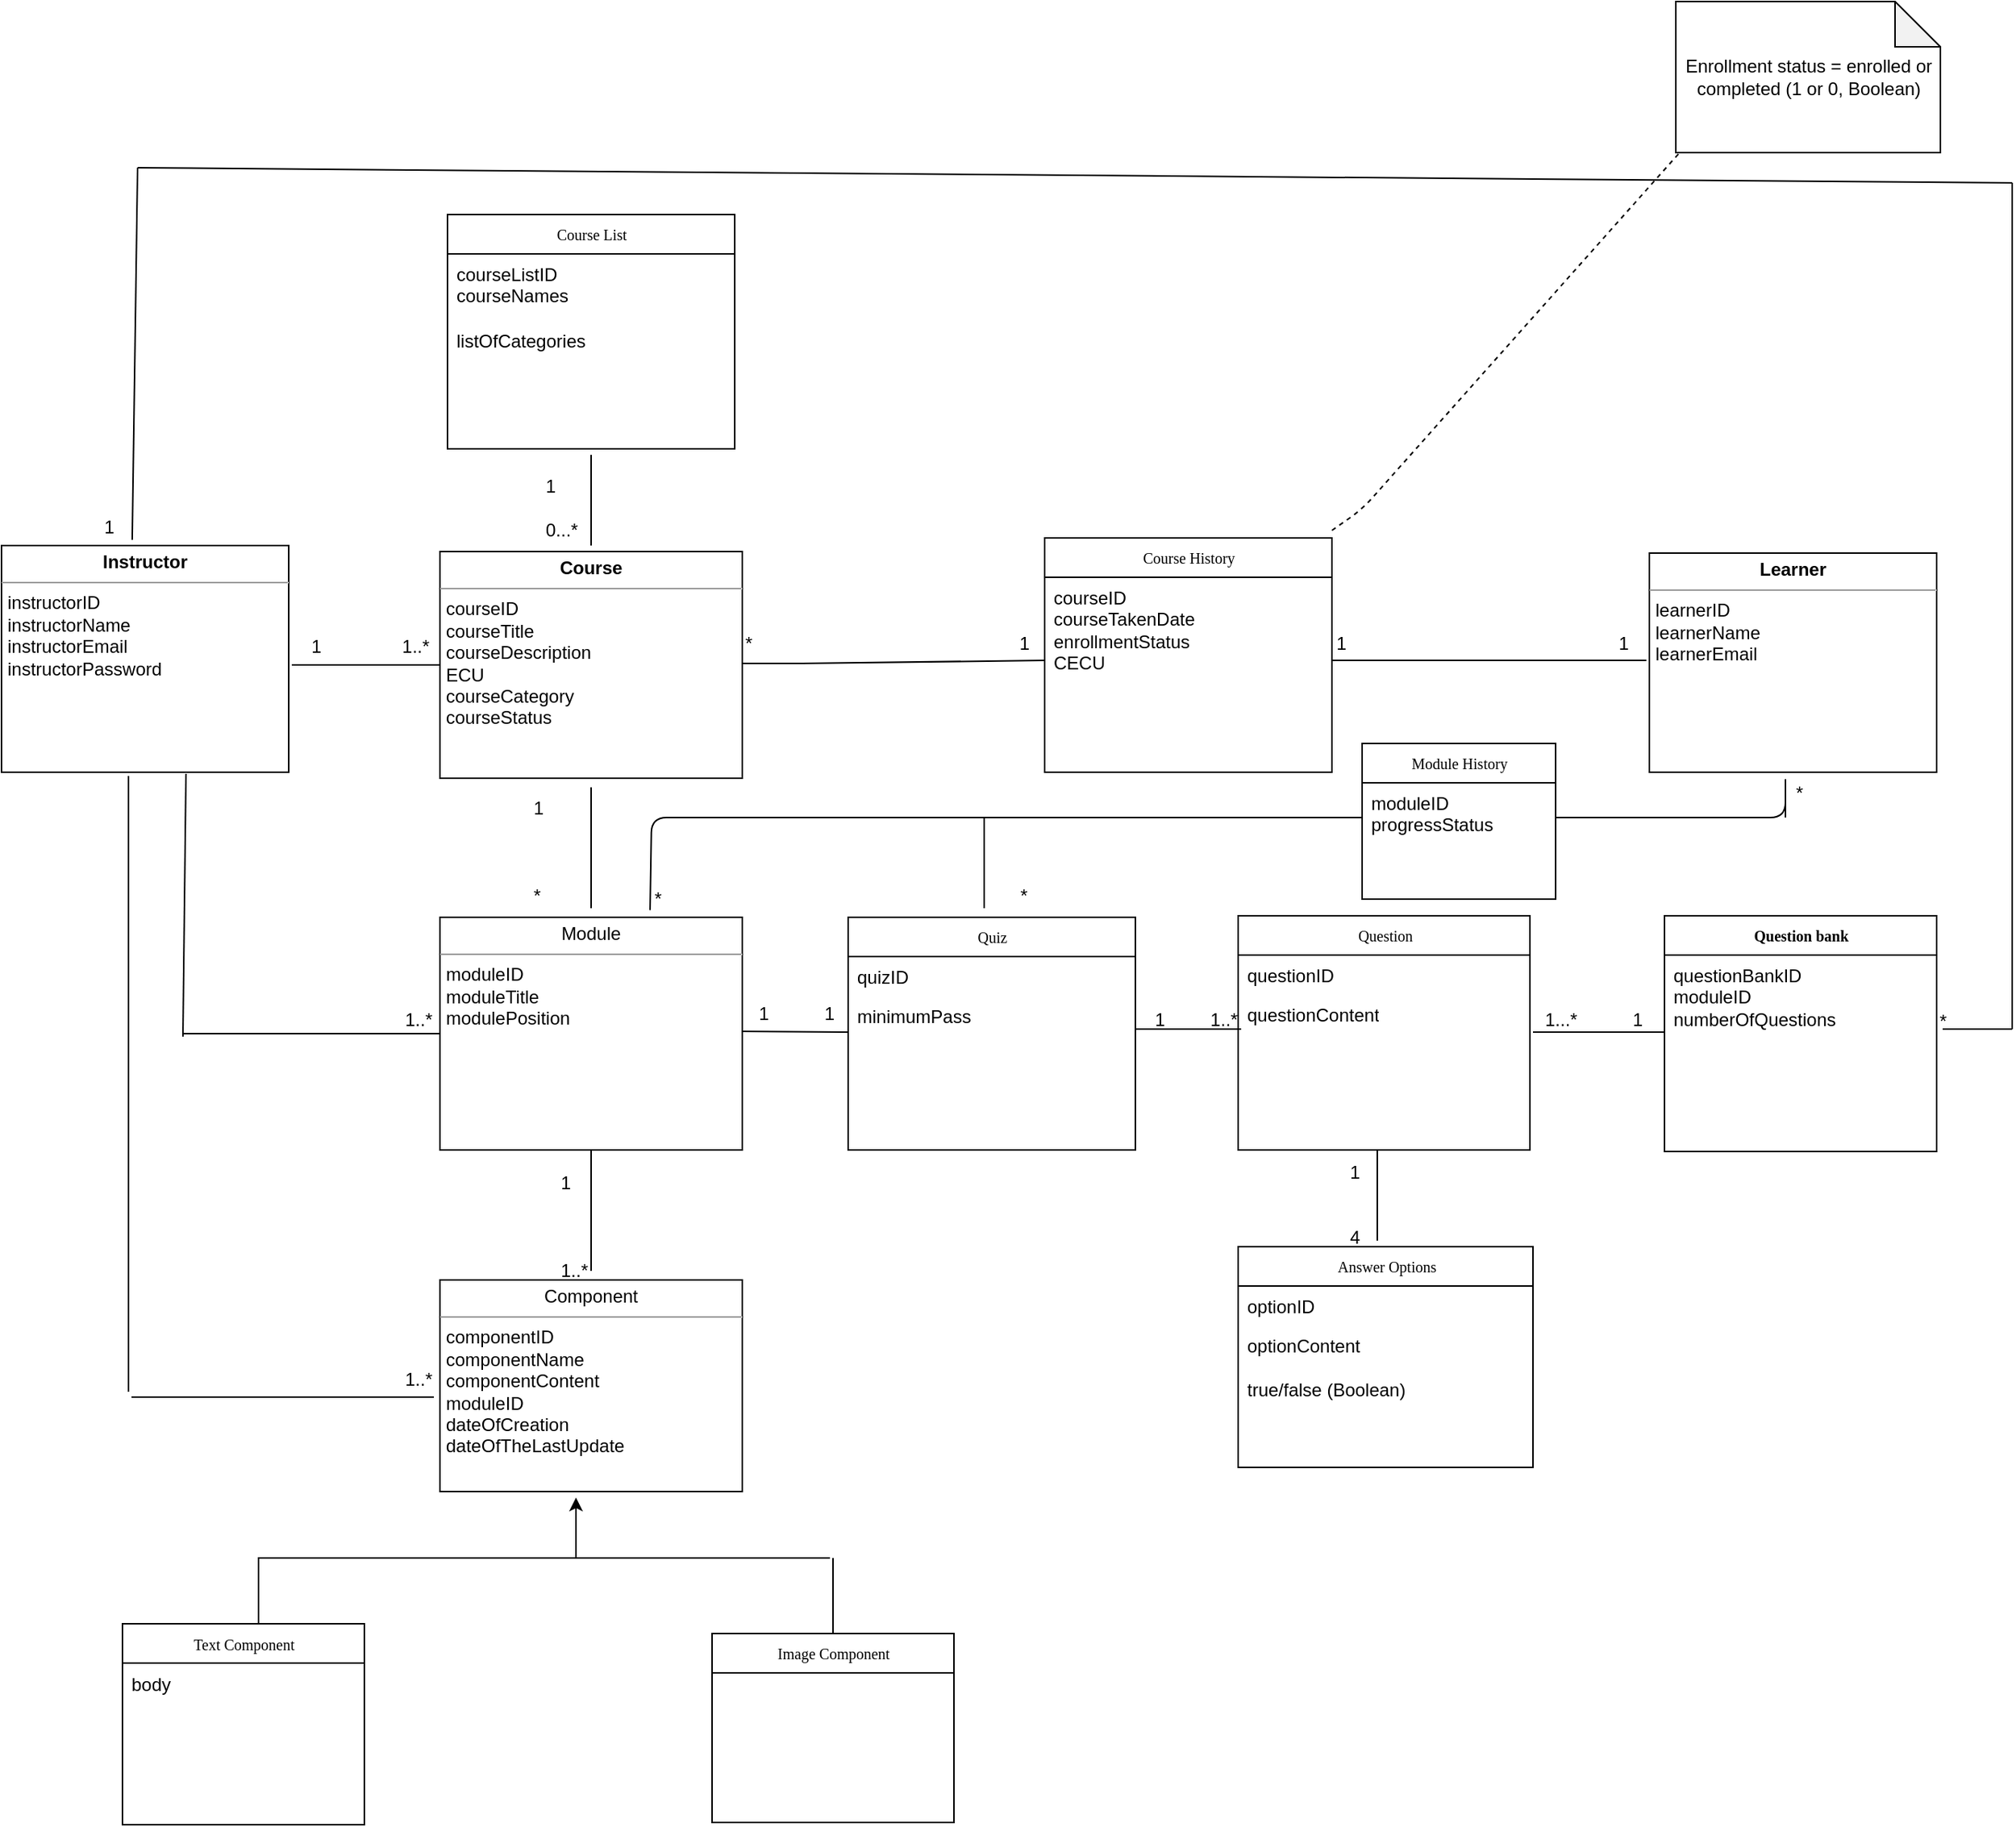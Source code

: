 <mxfile version="10.5.3" type="github"><diagram name="Page-1" id="c4acf3e9-155e-7222-9cf6-157b1a14988f"><mxGraphModel dx="2724" dy="2099" grid="1" gridSize="10" guides="1" tooltips="1" connect="1" arrows="0" fold="1" page="1" pageScale="1" pageWidth="850" pageHeight="1100" background="#ffffff" math="0" shadow="0"><root><mxCell id="0"/><mxCell id="1" parent="0"/><mxCell id="17acba5748e5396b-44" value="Answer Options" style="swimlane;html=1;fontStyle=0;childLayout=stackLayout;horizontal=1;startSize=26;fillColor=none;horizontalStack=0;resizeParent=1;resizeLast=0;collapsible=1;marginBottom=0;swimlaneFillColor=#ffffff;rounded=0;shadow=0;comic=0;labelBackgroundColor=none;strokeColor=#000000;strokeWidth=1;fontFamily=Verdana;fontSize=10;fontColor=#000000;align=center;" parent="1" vertex="1"><mxGeometry x="428" y="544" width="195" height="146" as="geometry"/></mxCell><mxCell id="17acba5748e5396b-45" value="optionID" style="text;html=1;strokeColor=none;fillColor=none;align=left;verticalAlign=top;spacingLeft=4;spacingRight=4;whiteSpace=wrap;overflow=hidden;rotatable=0;points=[[0,0.5],[1,0.5]];portConstraint=eastwest;" parent="17acba5748e5396b-44" vertex="1"><mxGeometry y="26" width="195" height="26" as="geometry"/></mxCell><mxCell id="17acba5748e5396b-47" value="optionContent&lt;br&gt;&lt;br&gt;true/false (Boolean)&lt;br&gt;" style="text;html=1;strokeColor=none;fillColor=none;align=left;verticalAlign=top;spacingLeft=4;spacingRight=4;whiteSpace=wrap;overflow=hidden;rotatable=0;points=[[0,0.5],[1,0.5]];portConstraint=eastwest;" parent="17acba5748e5396b-44" vertex="1"><mxGeometry y="52" width="195" height="48" as="geometry"/></mxCell><mxCell id="5d2195bd80daf111-1" value="Question" style="swimlane;html=1;fontStyle=0;childLayout=stackLayout;horizontal=1;startSize=26;fillColor=none;horizontalStack=0;resizeParent=1;resizeLast=0;collapsible=1;marginBottom=0;swimlaneFillColor=#ffffff;rounded=0;shadow=0;comic=0;labelBackgroundColor=none;strokeColor=#000000;strokeWidth=1;fontFamily=Verdana;fontSize=10;fontColor=#000000;align=center;" parent="1" vertex="1"><mxGeometry x="428" y="325" width="193" height="155" as="geometry"/></mxCell><mxCell id="5d2195bd80daf111-2" value="questionID" style="text;html=1;strokeColor=none;fillColor=none;align=left;verticalAlign=top;spacingLeft=4;spacingRight=4;whiteSpace=wrap;overflow=hidden;rotatable=0;points=[[0,0.5],[1,0.5]];portConstraint=eastwest;" parent="5d2195bd80daf111-1" vertex="1"><mxGeometry y="26" width="193" height="26" as="geometry"/></mxCell><mxCell id="5d2195bd80daf111-3" value="questionContent" style="text;html=1;strokeColor=none;fillColor=none;align=left;verticalAlign=top;spacingLeft=4;spacingRight=4;whiteSpace=wrap;overflow=hidden;rotatable=0;points=[[0,0.5],[1,0.5]];portConstraint=eastwest;" parent="5d2195bd80daf111-1" vertex="1"><mxGeometry y="52" width="193" height="26" as="geometry"/></mxCell><mxCell id="5d2195bd80daf111-18" value="&lt;p style=&quot;margin: 0px ; margin-top: 4px ; text-align: center&quot;&gt;&lt;b&gt;Instructor&lt;/b&gt;&lt;/p&gt;&lt;hr size=&quot;1&quot;&gt;&lt;p style=&quot;margin: 0px ; margin-left: 4px&quot;&gt;instructorID&lt;/p&gt;&lt;p style=&quot;margin: 0px ; margin-left: 4px&quot;&gt;instructorName&lt;/p&gt;&lt;p style=&quot;margin: 0px ; margin-left: 4px&quot;&gt;instructorEmail&lt;/p&gt;&lt;p style=&quot;margin: 0px ; margin-left: 4px&quot;&gt;instructorPassword&lt;/p&gt;" style="verticalAlign=top;align=left;overflow=fill;fontSize=12;fontFamily=Helvetica;html=1;rounded=0;shadow=0;comic=0;labelBackgroundColor=none;strokeColor=#000000;strokeWidth=1;fillColor=#ffffff;" parent="1" vertex="1"><mxGeometry x="-390" y="80" width="190" height="150" as="geometry"/></mxCell><mxCell id="5d2195bd80daf111-19" value="&lt;p style=&quot;margin: 0px ; margin-top: 4px ; text-align: center&quot;&gt;&lt;b&gt;Course&lt;/b&gt;&lt;/p&gt;&lt;hr size=&quot;1&quot;&gt;&lt;p style=&quot;margin: 0px ; margin-left: 4px&quot;&gt;courseID&lt;/p&gt;&lt;p style=&quot;margin: 0px ; margin-left: 4px&quot;&gt;courseTitle&lt;/p&gt;&lt;p style=&quot;margin: 0px ; margin-left: 4px&quot;&gt;courseDescription&lt;/p&gt;&lt;p style=&quot;margin: 0px ; margin-left: 4px&quot;&gt;ECU&lt;/p&gt;&lt;p style=&quot;margin: 0px ; margin-left: 4px&quot;&gt;courseCategory&lt;/p&gt;&lt;p style=&quot;margin: 0px ; margin-left: 4px&quot;&gt;courseStatus&lt;/p&gt;&lt;p style=&quot;margin: 0px ; margin-left: 4px&quot;&gt;&lt;br&gt;&lt;/p&gt;" style="verticalAlign=top;align=left;overflow=fill;fontSize=12;fontFamily=Helvetica;html=1;rounded=0;shadow=0;comic=0;labelBackgroundColor=none;strokeColor=#000000;strokeWidth=1;fillColor=#ffffff;" parent="1" vertex="1"><mxGeometry x="-100" y="84" width="200" height="150" as="geometry"/></mxCell><mxCell id="5d2195bd80daf111-20" value="&lt;p style=&quot;margin: 0px ; margin-top: 4px ; text-align: center&quot;&gt;Module&lt;/p&gt;&lt;hr size=&quot;1&quot;&gt;&lt;p style=&quot;margin: 0px ; margin-left: 4px&quot;&gt;moduleID&lt;/p&gt;&lt;p style=&quot;margin: 0px ; margin-left: 4px&quot;&gt;moduleTitle&lt;/p&gt;&lt;p style=&quot;margin: 0px ; margin-left: 4px&quot;&gt;modulePosition&lt;/p&gt;&lt;p style=&quot;margin: 0px ; margin-left: 4px&quot;&gt;&lt;br&gt;&lt;/p&gt;" style="verticalAlign=top;align=left;overflow=fill;fontSize=12;fontFamily=Helvetica;html=1;rounded=0;shadow=0;comic=0;labelBackgroundColor=none;strokeColor=#000000;strokeWidth=1;fillColor=#ffffff;" parent="1" vertex="1"><mxGeometry x="-100" y="326" width="200" height="154" as="geometry"/></mxCell><mxCell id="17acba5748e5396b-30" value="&lt;b&gt;Question bank&lt;/b&gt;" style="swimlane;html=1;fontStyle=0;childLayout=stackLayout;horizontal=1;startSize=26;fillColor=none;horizontalStack=0;resizeParent=1;resizeLast=0;collapsible=1;marginBottom=0;swimlaneFillColor=#ffffff;rounded=0;shadow=0;comic=0;labelBackgroundColor=none;strokeColor=#000000;strokeWidth=1;fontFamily=Verdana;fontSize=10;fontColor=#000000;align=center;" parent="1" vertex="1"><mxGeometry x="710" y="325" width="180" height="156" as="geometry"/></mxCell><mxCell id="17acba5748e5396b-31" value="questionBankID&lt;br&gt;moduleID&lt;br&gt;numberOfQuestions&lt;br&gt;&lt;br&gt;" style="text;html=1;strokeColor=none;fillColor=none;align=left;verticalAlign=top;spacingLeft=4;spacingRight=4;whiteSpace=wrap;overflow=hidden;rotatable=0;points=[[0,0.5],[1,0.5]];portConstraint=eastwest;" parent="17acba5748e5396b-30" vertex="1"><mxGeometry y="26" width="180" height="54" as="geometry"/></mxCell><mxCell id="73p6VaYsp0p4dILC0Gpj-8" value="&lt;p style=&quot;margin: 0px ; margin-top: 4px ; text-align: center&quot;&gt;&lt;b&gt;Learner&lt;/b&gt;&lt;/p&gt;&lt;hr size=&quot;1&quot;&gt;&lt;p style=&quot;margin: 0px ; margin-left: 4px&quot;&gt;learnerID&lt;/p&gt;&lt;p style=&quot;margin: 0px ; margin-left: 4px&quot;&gt;learnerName&lt;/p&gt;&lt;p style=&quot;margin: 0px ; margin-left: 4px&quot;&gt;learnerEmail&lt;/p&gt;&lt;p style=&quot;margin: 0px ; margin-left: 4px&quot;&gt;&lt;br&gt;&lt;/p&gt;" style="verticalAlign=top;align=left;overflow=fill;fontSize=12;fontFamily=Helvetica;html=1;rounded=0;shadow=0;comic=0;labelBackgroundColor=none;strokeColor=#000000;strokeWidth=1;fillColor=#ffffff;" parent="1" vertex="1"><mxGeometry x="700" y="85" width="190" height="145" as="geometry"/></mxCell><mxCell id="73p6VaYsp0p4dILC0Gpj-13" value="Quiz" style="swimlane;html=1;fontStyle=0;childLayout=stackLayout;horizontal=1;startSize=26;fillColor=none;horizontalStack=0;resizeParent=1;resizeLast=0;collapsible=1;marginBottom=0;swimlaneFillColor=#ffffff;rounded=0;shadow=0;comic=0;labelBackgroundColor=none;strokeColor=#000000;strokeWidth=1;fontFamily=Verdana;fontSize=10;fontColor=#000000;align=center;" parent="1" vertex="1"><mxGeometry x="170" y="326" width="190" height="154" as="geometry"/></mxCell><mxCell id="73p6VaYsp0p4dILC0Gpj-14" value="quizID" style="text;html=1;strokeColor=none;fillColor=none;align=left;verticalAlign=top;spacingLeft=4;spacingRight=4;whiteSpace=wrap;overflow=hidden;rotatable=0;points=[[0,0.5],[1,0.5]];portConstraint=eastwest;" parent="73p6VaYsp0p4dILC0Gpj-13" vertex="1"><mxGeometry y="26" width="190" height="26" as="geometry"/></mxCell><mxCell id="73p6VaYsp0p4dILC0Gpj-15" value="minimumPass&lt;br&gt;" style="text;html=1;strokeColor=none;fillColor=none;align=left;verticalAlign=top;spacingLeft=4;spacingRight=4;whiteSpace=wrap;overflow=hidden;rotatable=0;points=[[0,0.5],[1,0.5]];portConstraint=eastwest;" parent="73p6VaYsp0p4dILC0Gpj-13" vertex="1"><mxGeometry y="52" width="190" height="26" as="geometry"/></mxCell><mxCell id="73p6VaYsp0p4dILC0Gpj-17" value="&lt;p style=&quot;margin: 0px ; margin-top: 4px ; text-align: center&quot;&gt;Component&lt;/p&gt;&lt;hr size=&quot;1&quot;&gt;&lt;p style=&quot;margin: 0px ; margin-left: 4px&quot;&gt;componentID&lt;/p&gt;&lt;p style=&quot;margin: 0px ; margin-left: 4px&quot;&gt;componentName&lt;/p&gt;&lt;p style=&quot;margin: 0px ; margin-left: 4px&quot;&gt;componentContent&lt;/p&gt;&lt;p style=&quot;margin: 0px ; margin-left: 4px&quot;&gt;moduleID&lt;/p&gt;&lt;p style=&quot;margin: 0px ; margin-left: 4px&quot;&gt;&lt;span&gt;dateOfCreation&lt;/span&gt;&lt;/p&gt;&lt;p style=&quot;margin: 0px ; margin-left: 4px&quot;&gt;&lt;span&gt;dateOfTheLastUpdate&lt;/span&gt;&lt;/p&gt;&lt;p style=&quot;margin: 0px ; margin-left: 4px&quot;&gt;&lt;br&gt;&lt;/p&gt;" style="verticalAlign=top;align=left;overflow=fill;fontSize=12;fontFamily=Helvetica;html=1;rounded=0;shadow=0;comic=0;labelBackgroundColor=none;strokeColor=#000000;strokeWidth=1;fillColor=#ffffff;" parent="1" vertex="1"><mxGeometry x="-100" y="566" width="200" height="140" as="geometry"/></mxCell><mxCell id="73p6VaYsp0p4dILC0Gpj-48" value="" style="edgeStyle=orthogonalEdgeStyle;rounded=0;orthogonalLoop=1;jettySize=auto;html=1;" parent="1" source="73p6VaYsp0p4dILC0Gpj-19" edge="1"><mxGeometry relative="1" as="geometry"><mxPoint x="-10" y="710" as="targetPoint"/><Array as="points"><mxPoint x="-220" y="750"/><mxPoint x="-10" y="750"/></Array></mxGeometry></mxCell><mxCell id="73p6VaYsp0p4dILC0Gpj-19" value="Text Component" style="swimlane;html=1;fontStyle=0;childLayout=stackLayout;horizontal=1;startSize=26;fillColor=none;horizontalStack=0;resizeParent=1;resizeLast=0;collapsible=1;marginBottom=0;swimlaneFillColor=#ffffff;rounded=0;shadow=0;comic=0;labelBackgroundColor=none;strokeColor=#000000;strokeWidth=1;fontFamily=Verdana;fontSize=10;fontColor=#000000;align=center;" parent="1" vertex="1"><mxGeometry x="-310" y="793.5" width="160" height="133" as="geometry"/></mxCell><mxCell id="u-C91kqoGRLDgqvDWzm1-1" value="body" style="text;html=1;strokeColor=none;fillColor=none;align=left;verticalAlign=top;spacingLeft=4;spacingRight=4;whiteSpace=wrap;overflow=hidden;rotatable=0;points=[[0,0.5],[1,0.5]];portConstraint=eastwest;" vertex="1" parent="73p6VaYsp0p4dILC0Gpj-19"><mxGeometry y="26" width="160" height="26" as="geometry"/></mxCell><mxCell id="73p6VaYsp0p4dILC0Gpj-22" value="Image Component" style="swimlane;html=1;fontStyle=0;childLayout=stackLayout;horizontal=1;startSize=26;fillColor=none;horizontalStack=0;resizeParent=1;resizeLast=0;collapsible=1;marginBottom=0;swimlaneFillColor=#ffffff;rounded=0;shadow=0;comic=0;labelBackgroundColor=none;strokeColor=#000000;strokeWidth=1;fontFamily=Verdana;fontSize=10;fontColor=#000000;align=center;" parent="1" vertex="1"><mxGeometry x="80" y="800" width="160" height="125" as="geometry"/></mxCell><mxCell id="73p6VaYsp0p4dILC0Gpj-25" value="Course List" style="swimlane;html=1;fontStyle=0;childLayout=stackLayout;horizontal=1;startSize=26;fillColor=none;horizontalStack=0;resizeParent=1;resizeLast=0;collapsible=1;marginBottom=0;swimlaneFillColor=#ffffff;rounded=0;shadow=0;comic=0;labelBackgroundColor=none;strokeColor=#000000;strokeWidth=1;fontFamily=Verdana;fontSize=10;fontColor=#000000;align=center;" parent="1" vertex="1"><mxGeometry x="-95" y="-139" width="190" height="155" as="geometry"/></mxCell><mxCell id="73p6VaYsp0p4dILC0Gpj-26" value="courseListID&lt;br&gt;courseNames&lt;br&gt;&lt;br&gt;" style="text;html=1;strokeColor=none;fillColor=none;align=left;verticalAlign=top;spacingLeft=4;spacingRight=4;whiteSpace=wrap;overflow=hidden;rotatable=0;points=[[0,0.5],[1,0.5]];portConstraint=eastwest;" parent="73p6VaYsp0p4dILC0Gpj-25" vertex="1"><mxGeometry y="26" width="190" height="44" as="geometry"/></mxCell><mxCell id="73p6VaYsp0p4dILC0Gpj-27" value="listOfCategories" style="text;html=1;strokeColor=none;fillColor=none;align=left;verticalAlign=top;spacingLeft=4;spacingRight=4;whiteSpace=wrap;overflow=hidden;rotatable=0;points=[[0,0.5],[1,0.5]];portConstraint=eastwest;" parent="73p6VaYsp0p4dILC0Gpj-25" vertex="1"><mxGeometry y="70" width="190" height="26" as="geometry"/></mxCell><mxCell id="73p6VaYsp0p4dILC0Gpj-29" value="Course History" style="swimlane;html=1;fontStyle=0;childLayout=stackLayout;horizontal=1;startSize=26;fillColor=none;horizontalStack=0;resizeParent=1;resizeLast=0;collapsible=1;marginBottom=0;swimlaneFillColor=#ffffff;rounded=0;shadow=0;comic=0;labelBackgroundColor=none;strokeColor=#000000;strokeWidth=1;fontFamily=Verdana;fontSize=10;fontColor=#000000;align=center;" parent="1" vertex="1"><mxGeometry x="300" y="75" width="190" height="155" as="geometry"/></mxCell><mxCell id="73p6VaYsp0p4dILC0Gpj-31" value="courseID&lt;br&gt;courseTakenDate&lt;br&gt;enrollmentStatus&lt;br&gt;CECU&amp;nbsp;&lt;br&gt;" style="text;html=1;strokeColor=none;fillColor=none;align=left;verticalAlign=top;spacingLeft=4;spacingRight=4;whiteSpace=wrap;overflow=hidden;rotatable=0;points=[[0,0.5],[1,0.5]];portConstraint=eastwest;" parent="73p6VaYsp0p4dILC0Gpj-29" vertex="1"><mxGeometry y="26" width="190" height="58" as="geometry"/></mxCell><mxCell id="73p6VaYsp0p4dILC0Gpj-36" value="" style="endArrow=none;html=1;entryX=0;entryY=0.5;entryDx=0;entryDy=0;" parent="1" target="5d2195bd80daf111-19" edge="1"><mxGeometry width="50" height="50" relative="1" as="geometry"><mxPoint x="-198" y="159" as="sourcePoint"/><mxPoint x="-130" y="140" as="targetPoint"/></mxGeometry></mxCell><mxCell id="73p6VaYsp0p4dILC0Gpj-37" value="" style="endArrow=none;html=1;" parent="1" edge="1"><mxGeometry width="50" height="50" relative="1" as="geometry"><mxPoint x="100" y="158" as="sourcePoint"/><mxPoint x="300" y="156" as="targetPoint"/><Array as="points"><mxPoint x="140" y="158"/></Array></mxGeometry></mxCell><mxCell id="73p6VaYsp0p4dILC0Gpj-41" value="" style="endArrow=none;html=1;exitX=1;exitY=0.948;exitDx=0;exitDy=0;exitPerimeter=0;" parent="1" source="73p6VaYsp0p4dILC0Gpj-31" edge="1"><mxGeometry width="50" height="50" relative="1" as="geometry"><mxPoint x="615" y="158.5" as="sourcePoint"/><mxPoint x="698" y="156" as="targetPoint"/></mxGeometry></mxCell><mxCell id="73p6VaYsp0p4dILC0Gpj-42" value="" style="endArrow=none;html=1;" parent="1" edge="1"><mxGeometry width="50" height="50" relative="1" as="geometry"><mxPoint y="240" as="sourcePoint"/><mxPoint y="320" as="targetPoint"/></mxGeometry></mxCell><mxCell id="73p6VaYsp0p4dILC0Gpj-46" value="" style="endArrow=none;html=1;exitX=0.5;exitY=1;exitDx=0;exitDy=0;" parent="1" source="5d2195bd80daf111-20" edge="1"><mxGeometry width="50" height="50" relative="1" as="geometry"><mxPoint y="510" as="sourcePoint"/><mxPoint y="560" as="targetPoint"/></mxGeometry></mxCell><mxCell id="73p6VaYsp0p4dILC0Gpj-51" value="" style="endArrow=none;html=1;exitX=0.5;exitY=0;exitDx=0;exitDy=0;" parent="1" source="73p6VaYsp0p4dILC0Gpj-22" edge="1"><mxGeometry width="50" height="50" relative="1" as="geometry"><mxPoint x="120" y="790" as="sourcePoint"/><mxPoint x="160" y="750" as="targetPoint"/></mxGeometry></mxCell><mxCell id="73p6VaYsp0p4dILC0Gpj-52" value="" style="endArrow=none;html=1;" parent="1" edge="1"><mxGeometry width="50" height="50" relative="1" as="geometry"><mxPoint x="-10" y="750" as="sourcePoint"/><mxPoint x="158" y="750" as="targetPoint"/></mxGeometry></mxCell><mxCell id="73p6VaYsp0p4dILC0Gpj-53" value="" style="endArrow=none;html=1;" parent="1" edge="1"><mxGeometry width="50" height="50" relative="1" as="geometry"><mxPoint x="100" y="401.5" as="sourcePoint"/><mxPoint x="170" y="402" as="targetPoint"/></mxGeometry></mxCell><mxCell id="73p6VaYsp0p4dILC0Gpj-54" value="" style="endArrow=none;html=1;exitX=1;exitY=0.846;exitDx=0;exitDy=0;exitPerimeter=0;" parent="1" source="73p6VaYsp0p4dILC0Gpj-15" edge="1"><mxGeometry width="50" height="50" relative="1" as="geometry"><mxPoint x="370" y="400" as="sourcePoint"/><mxPoint x="430" y="400" as="targetPoint"/></mxGeometry></mxCell><mxCell id="73p6VaYsp0p4dILC0Gpj-55" value="" style="endArrow=none;html=1;" parent="1" edge="1"><mxGeometry width="50" height="50" relative="1" as="geometry"><mxPoint x="623" y="402" as="sourcePoint"/><mxPoint x="710" y="402" as="targetPoint"/><Array as="points"><mxPoint x="673" y="402"/></Array></mxGeometry></mxCell><mxCell id="73p6VaYsp0p4dILC0Gpj-56" value="" style="endArrow=none;html=1;" parent="1" edge="1"><mxGeometry width="50" height="50" relative="1" as="geometry"><mxPoint x="520" y="480" as="sourcePoint"/><mxPoint x="520" y="540" as="targetPoint"/></mxGeometry></mxCell><mxCell id="73p6VaYsp0p4dILC0Gpj-58" value="1&amp;nbsp; &amp;nbsp; &amp;nbsp; &amp;nbsp; &amp;nbsp; &amp;nbsp; &amp;nbsp; &amp;nbsp; 1..*" style="text;html=1;resizable=0;points=[];autosize=1;align=left;verticalAlign=top;spacingTop=-4;" parent="1" vertex="1"><mxGeometry x="-187" y="137" width="90" height="20" as="geometry"/></mxCell><mxCell id="73p6VaYsp0p4dILC0Gpj-60" value="*&amp;nbsp; &amp;nbsp; &amp;nbsp; &amp;nbsp; &amp;nbsp; &amp;nbsp; &amp;nbsp; &amp;nbsp; &amp;nbsp; &amp;nbsp; &amp;nbsp; &amp;nbsp; &amp;nbsp; &amp;nbsp; &amp;nbsp; &amp;nbsp; &amp;nbsp; &amp;nbsp; &amp;nbsp; &amp;nbsp; &amp;nbsp; &amp;nbsp; &amp;nbsp; &amp;nbsp; &amp;nbsp; &amp;nbsp; &amp;nbsp;1" style="text;html=1;resizable=0;points=[];autosize=1;align=left;verticalAlign=top;spacingTop=-4;" parent="1" vertex="1"><mxGeometry x="100" y="135" width="200" height="20" as="geometry"/></mxCell><mxCell id="73p6VaYsp0p4dILC0Gpj-61" value="1&lt;br&gt;&lt;br&gt;&lt;br&gt;&lt;br&gt;*&lt;br&gt;" style="text;html=1;resizable=0;points=[];autosize=1;align=left;verticalAlign=top;spacingTop=-4;" parent="1" vertex="1"><mxGeometry x="-40" y="244" width="20" height="70" as="geometry"/></mxCell><mxCell id="73p6VaYsp0p4dILC0Gpj-63" value="1&lt;br&gt;&lt;br&gt;&lt;br&gt;&lt;br&gt;1..*&lt;br&gt;" style="text;html=1;resizable=0;points=[];autosize=1;align=left;verticalAlign=top;spacingTop=-4;" parent="1" vertex="1"><mxGeometry x="-22" y="492" width="30" height="70" as="geometry"/></mxCell><mxCell id="73p6VaYsp0p4dILC0Gpj-65" value="1&lt;br&gt;&lt;br&gt;&lt;br&gt;4&lt;br&gt;" style="text;html=1;resizable=0;points=[];autosize=1;align=left;verticalAlign=top;spacingTop=-4;" parent="1" vertex="1"><mxGeometry x="500" y="485" width="20" height="60" as="geometry"/></mxCell><mxCell id="73p6VaYsp0p4dILC0Gpj-66" value="1&amp;nbsp; &amp;nbsp; &amp;nbsp; &amp;nbsp; &amp;nbsp; &amp;nbsp;1" style="text;html=1;resizable=0;points=[];autosize=1;align=left;verticalAlign=top;spacingTop=-4;" parent="1" vertex="1"><mxGeometry x="109" y="380" width="70" height="20" as="geometry"/></mxCell><mxCell id="73p6VaYsp0p4dILC0Gpj-67" value="1&amp;nbsp; &amp;nbsp; &amp;nbsp; &amp;nbsp; &amp;nbsp;1..*" style="text;html=1;resizable=0;points=[];autosize=1;align=left;verticalAlign=top;spacingTop=-4;" parent="1" vertex="1"><mxGeometry x="371" y="384" width="70" height="20" as="geometry"/></mxCell><mxCell id="73p6VaYsp0p4dILC0Gpj-68" value="1...*&amp;nbsp; &amp;nbsp; &amp;nbsp; &amp;nbsp; &amp;nbsp; &amp;nbsp;1" style="text;html=1;resizable=0;points=[];autosize=1;align=left;verticalAlign=top;spacingTop=-4;" parent="1" vertex="1"><mxGeometry x="629" y="384" width="80" height="20" as="geometry"/></mxCell><mxCell id="73p6VaYsp0p4dILC0Gpj-70" value="1&amp;nbsp; &amp;nbsp; &amp;nbsp; &amp;nbsp; &amp;nbsp; &amp;nbsp; &amp;nbsp; &amp;nbsp; &amp;nbsp; &amp;nbsp; &amp;nbsp; &amp;nbsp; &amp;nbsp; &amp;nbsp; &amp;nbsp; &amp;nbsp; &amp;nbsp; &amp;nbsp; &amp;nbsp; &amp;nbsp; &amp;nbsp; &amp;nbsp; &amp;nbsp; &amp;nbsp; &amp;nbsp; &amp;nbsp; &amp;nbsp; 1" style="text;html=1;resizable=0;points=[];autosize=1;align=left;verticalAlign=top;spacingTop=-4;" parent="1" vertex="1"><mxGeometry x="490.5" y="135" width="210" height="20" as="geometry"/></mxCell><mxCell id="73p6VaYsp0p4dILC0Gpj-75" value="" style="endArrow=none;html=1;" parent="1" edge="1"><mxGeometry width="50" height="50" relative="1" as="geometry"><mxPoint y="80" as="sourcePoint"/><mxPoint y="20" as="targetPoint"/></mxGeometry></mxCell><mxCell id="73p6VaYsp0p4dILC0Gpj-77" value="1&lt;br&gt;&lt;br&gt;0...*&lt;br&gt;" style="text;html=1;resizable=0;points=[];autosize=1;align=left;verticalAlign=top;spacingTop=-4;" parent="1" vertex="1"><mxGeometry x="-32" y="31" width="40" height="40" as="geometry"/></mxCell><mxCell id="73p6VaYsp0p4dILC0Gpj-78" value="" style="endArrow=none;html=1;exitX=0.695;exitY=-0.031;exitDx=0;exitDy=0;exitPerimeter=0;" parent="1" source="5d2195bd80daf111-20" edge="1"><mxGeometry width="50" height="50" relative="1" as="geometry"><mxPoint x="59" y="326" as="sourcePoint"/><mxPoint x="760" y="260" as="targetPoint"/><Array as="points"><mxPoint x="40" y="260"/></Array></mxGeometry></mxCell><mxCell id="73p6VaYsp0p4dILC0Gpj-79" value="" style="endArrow=none;html=1;" parent="1" edge="1"><mxGeometry width="50" height="50" relative="1" as="geometry"><mxPoint x="790" y="260" as="sourcePoint"/><mxPoint x="760" y="260" as="targetPoint"/><Array as="points"><mxPoint x="790" y="230"/><mxPoint x="790" y="260"/></Array></mxGeometry></mxCell><mxCell id="73p6VaYsp0p4dILC0Gpj-88" value="*" style="text;html=1;resizable=0;points=[];autosize=1;align=left;verticalAlign=top;spacingTop=-4;" parent="1" vertex="1"><mxGeometry x="40" y="304" width="20" height="20" as="geometry"/></mxCell><mxCell id="73p6VaYsp0p4dILC0Gpj-89" value="*" style="text;html=1;resizable=0;points=[];autosize=1;align=left;verticalAlign=top;spacingTop=-4;" parent="1" vertex="1"><mxGeometry x="795" y="234" width="20" height="20" as="geometry"/></mxCell><mxCell id="73p6VaYsp0p4dILC0Gpj-91" value="*" style="text;html=1;resizable=0;points=[];autosize=1;align=left;verticalAlign=top;spacingTop=-4;" parent="1" vertex="1"><mxGeometry x="282" y="302" width="20" height="20" as="geometry"/></mxCell><mxCell id="u-C91kqoGRLDgqvDWzm1-3" value="" style="endArrow=none;dashed=1;html=1;" edge="1" parent="1"><mxGeometry width="50" height="50" relative="1" as="geometry"><mxPoint x="490" y="70" as="sourcePoint"/><mxPoint x="720" y="-180" as="targetPoint"/><Array as="points"><mxPoint x="510" y="56"/></Array></mxGeometry></mxCell><mxCell id="u-C91kqoGRLDgqvDWzm1-8" value="Enrollment status = enrolled or completed (1 or 0, Boolean)" style="shape=note;whiteSpace=wrap;html=1;backgroundOutline=1;darkOpacity=0.05;" vertex="1" parent="1"><mxGeometry x="717.5" y="-280" width="175" height="100" as="geometry"/></mxCell><mxCell id="u-C91kqoGRLDgqvDWzm1-10" value="Module History" style="swimlane;html=1;fontStyle=0;childLayout=stackLayout;horizontal=1;startSize=26;fillColor=none;horizontalStack=0;resizeParent=1;resizeLast=0;collapsible=1;marginBottom=0;swimlaneFillColor=#ffffff;rounded=0;shadow=0;comic=0;labelBackgroundColor=none;strokeColor=#000000;strokeWidth=1;fontFamily=Verdana;fontSize=10;fontColor=#000000;align=center;" vertex="1" parent="1"><mxGeometry x="510" y="211" width="128" height="103" as="geometry"/></mxCell><mxCell id="u-C91kqoGRLDgqvDWzm1-12" value="moduleID&lt;br&gt;progressStatus&lt;br&gt;" style="text;html=1;strokeColor=none;fillColor=none;align=left;verticalAlign=top;spacingLeft=4;spacingRight=4;whiteSpace=wrap;overflow=hidden;rotatable=0;points=[[0,0.5],[1,0.5]];portConstraint=eastwest;" vertex="1" parent="u-C91kqoGRLDgqvDWzm1-10"><mxGeometry y="26" width="128" height="60" as="geometry"/></mxCell><mxCell id="u-C91kqoGRLDgqvDWzm1-11" value="" style="endArrow=none;html=1;" edge="1" parent="1"><mxGeometry width="50" height="50" relative="1" as="geometry"><mxPoint x="260" y="320" as="sourcePoint"/><mxPoint x="260" y="260" as="targetPoint"/></mxGeometry></mxCell><mxCell id="u-C91kqoGRLDgqvDWzm1-13" value="" style="endArrow=none;html=1;exitX=0.455;exitY=-0.025;exitDx=0;exitDy=0;exitPerimeter=0;" edge="1" parent="1" source="5d2195bd80daf111-18"><mxGeometry width="50" height="50" relative="1" as="geometry"><mxPoint x="-330" y="80" as="sourcePoint"/><mxPoint x="-300" y="-170" as="targetPoint"/></mxGeometry></mxCell><mxCell id="u-C91kqoGRLDgqvDWzm1-15" value="" style="endArrow=none;html=1;" edge="1" parent="1"><mxGeometry width="50" height="50" relative="1" as="geometry"><mxPoint x="-300" y="-170" as="sourcePoint"/><mxPoint x="940" y="-160" as="targetPoint"/></mxGeometry></mxCell><mxCell id="u-C91kqoGRLDgqvDWzm1-16" value="" style="endArrow=none;html=1;" edge="1" parent="1"><mxGeometry width="50" height="50" relative="1" as="geometry"><mxPoint x="940" y="400" as="sourcePoint"/><mxPoint x="940" y="-160" as="targetPoint"/></mxGeometry></mxCell><mxCell id="u-C91kqoGRLDgqvDWzm1-19" value="1" style="text;html=1;resizable=0;points=[];autosize=1;align=left;verticalAlign=top;spacingTop=-4;" vertex="1" parent="1"><mxGeometry x="-324" y="58" width="20" height="20" as="geometry"/></mxCell><mxCell id="u-C91kqoGRLDgqvDWzm1-23" value="" style="endArrow=none;html=1;" edge="1" parent="1"><mxGeometry width="50" height="50" relative="1" as="geometry"><mxPoint x="894" y="400" as="sourcePoint"/><mxPoint x="940" y="400" as="targetPoint"/></mxGeometry></mxCell><mxCell id="u-C91kqoGRLDgqvDWzm1-24" value="*" style="text;html=1;resizable=0;points=[];autosize=1;align=left;verticalAlign=top;spacingTop=-4;" vertex="1" parent="1"><mxGeometry x="890" y="385" width="20" height="20" as="geometry"/></mxCell><mxCell id="u-C91kqoGRLDgqvDWzm1-26" value="" style="endArrow=none;html=1;entryX=0.442;entryY=1.017;entryDx=0;entryDy=0;entryPerimeter=0;" edge="1" parent="1" target="5d2195bd80daf111-18"><mxGeometry width="50" height="50" relative="1" as="geometry"><mxPoint x="-306" y="640" as="sourcePoint"/><mxPoint x="-270" y="230" as="targetPoint"/></mxGeometry></mxCell><mxCell id="u-C91kqoGRLDgqvDWzm1-27" value="" style="endArrow=none;html=1;entryX=0;entryY=0.5;entryDx=0;entryDy=0;" edge="1" parent="1" target="5d2195bd80daf111-20"><mxGeometry width="50" height="50" relative="1" as="geometry"><mxPoint x="-270" y="403" as="sourcePoint"/><mxPoint x="-110" y="400" as="targetPoint"/></mxGeometry></mxCell><mxCell id="u-C91kqoGRLDgqvDWzm1-28" value="" style="endArrow=none;html=1;" edge="1" parent="1"><mxGeometry width="50" height="50" relative="1" as="geometry"><mxPoint x="-304" y="643.5" as="sourcePoint"/><mxPoint x="-104" y="643.5" as="targetPoint"/></mxGeometry></mxCell><mxCell id="u-C91kqoGRLDgqvDWzm1-29" value="" style="endArrow=none;html=1;" edge="1" parent="1"><mxGeometry width="50" height="50" relative="1" as="geometry"><mxPoint x="-270" y="405" as="sourcePoint"/><mxPoint x="-268" y="231" as="targetPoint"/></mxGeometry></mxCell><mxCell id="u-C91kqoGRLDgqvDWzm1-31" value="1..*" style="text;html=1;resizable=0;points=[];autosize=1;align=left;verticalAlign=top;spacingTop=-4;" vertex="1" parent="1"><mxGeometry x="-125" y="384" width="30" height="20" as="geometry"/></mxCell><mxCell id="u-C91kqoGRLDgqvDWzm1-32" value="1..*" style="text;html=1;resizable=0;points=[];autosize=1;align=left;verticalAlign=top;spacingTop=-4;" vertex="1" parent="1"><mxGeometry x="-125" y="622" width="30" height="20" as="geometry"/></mxCell></root></mxGraphModel></diagram></mxfile>